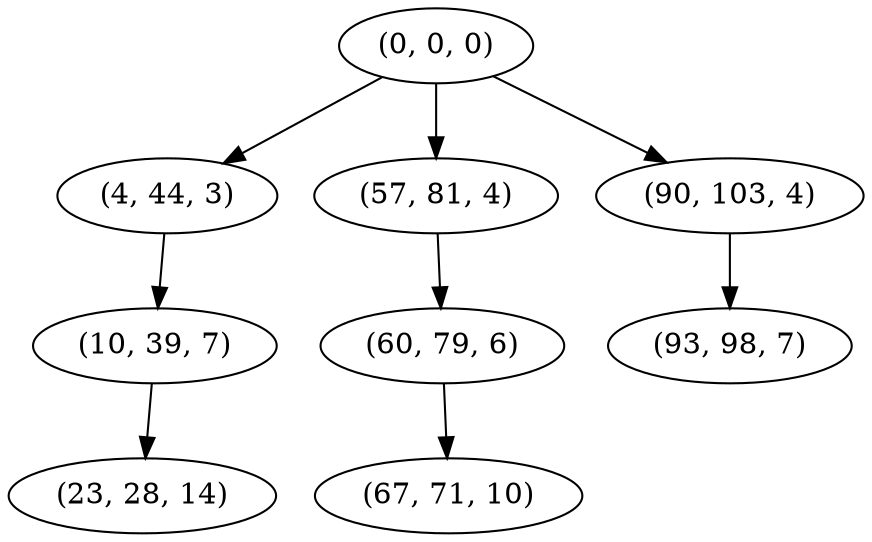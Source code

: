 digraph tree {
    "(0, 0, 0)";
    "(4, 44, 3)";
    "(10, 39, 7)";
    "(23, 28, 14)";
    "(57, 81, 4)";
    "(60, 79, 6)";
    "(67, 71, 10)";
    "(90, 103, 4)";
    "(93, 98, 7)";
    "(0, 0, 0)" -> "(4, 44, 3)";
    "(0, 0, 0)" -> "(57, 81, 4)";
    "(0, 0, 0)" -> "(90, 103, 4)";
    "(4, 44, 3)" -> "(10, 39, 7)";
    "(10, 39, 7)" -> "(23, 28, 14)";
    "(57, 81, 4)" -> "(60, 79, 6)";
    "(60, 79, 6)" -> "(67, 71, 10)";
    "(90, 103, 4)" -> "(93, 98, 7)";
}
